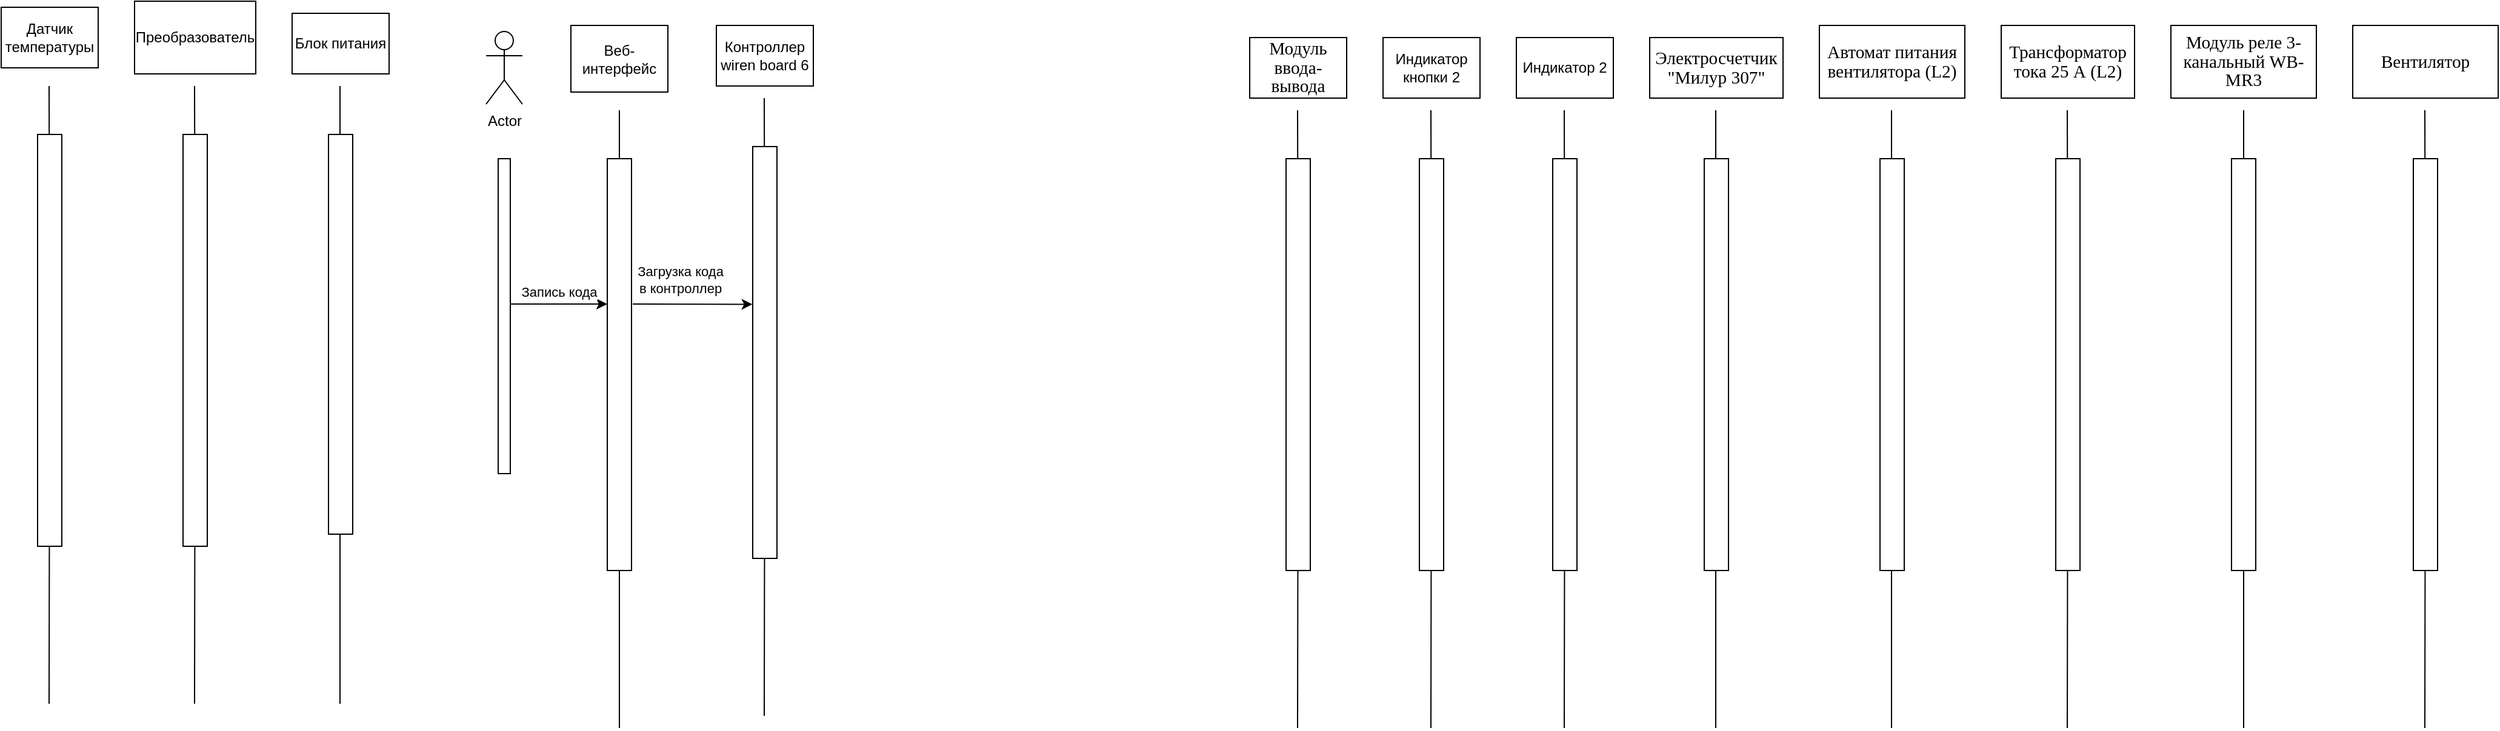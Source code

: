 <mxfile version="15.2.9" type="github">
  <diagram id="KK4vCECrZg8_5cVPXEZE" name="Page-1">
    <mxGraphModel dx="2635" dy="526" grid="1" gridSize="10" guides="1" tooltips="1" connect="1" arrows="1" fold="1" page="1" pageScale="1" pageWidth="1654" pageHeight="2336" math="0" shadow="0">
      <root>
        <mxCell id="0" />
        <mxCell id="1" parent="0" />
        <mxCell id="kdUZMOeOivJX-Wsksw9c-1" value="Actor" style="shape=umlActor;verticalLabelPosition=bottom;verticalAlign=top;html=1;outlineConnect=0;" vertex="1" parent="1">
          <mxGeometry x="-10" y="95" width="30" height="60" as="geometry" />
        </mxCell>
        <mxCell id="kdUZMOeOivJX-Wsksw9c-2" value="Датчик температуры" style="rounded=0;whiteSpace=wrap;html=1;" vertex="1" parent="1">
          <mxGeometry x="-410" y="75" width="80" height="50" as="geometry" />
        </mxCell>
        <mxCell id="kdUZMOeOivJX-Wsksw9c-3" value="Преобразователь" style="rounded=0;whiteSpace=wrap;html=1;" vertex="1" parent="1">
          <mxGeometry x="-300" y="70" width="100" height="60" as="geometry" />
        </mxCell>
        <mxCell id="kdUZMOeOivJX-Wsksw9c-4" value="Блок питания" style="rounded=0;whiteSpace=wrap;html=1;" vertex="1" parent="1">
          <mxGeometry x="-170" y="80" width="80" height="50" as="geometry" />
        </mxCell>
        <mxCell id="kdUZMOeOivJX-Wsksw9c-5" value="Контроллер wiren board 6" style="rounded=0;whiteSpace=wrap;html=1;" vertex="1" parent="1">
          <mxGeometry x="180" y="90" width="80" height="50" as="geometry" />
        </mxCell>
        <mxCell id="kdUZMOeOivJX-Wsksw9c-6" value="&lt;span style=&quot;font-size: 11pt ; line-height: 107% ; font-family: &amp;#34;times new roman&amp;#34; , serif&quot;&gt;Модуль ввода-вывода&lt;/span&gt;" style="rounded=0;whiteSpace=wrap;html=1;" vertex="1" parent="1">
          <mxGeometry x="620" y="100" width="80" height="50" as="geometry" />
        </mxCell>
        <mxCell id="kdUZMOeOivJX-Wsksw9c-7" value="Индикатор кнопки 2" style="rounded=0;whiteSpace=wrap;html=1;" vertex="1" parent="1">
          <mxGeometry x="730" y="100" width="80" height="50" as="geometry" />
        </mxCell>
        <mxCell id="kdUZMOeOivJX-Wsksw9c-8" value="Индикатор 2" style="rounded=0;whiteSpace=wrap;html=1;" vertex="1" parent="1">
          <mxGeometry x="840" y="100" width="80" height="50" as="geometry" />
        </mxCell>
        <mxCell id="kdUZMOeOivJX-Wsksw9c-9" value="&lt;span style=&quot;font-size: 11pt ; line-height: 107% ; font-family: &amp;#34;times new roman&amp;#34; , serif&quot;&gt;Электросчетчик &quot;Милур 307&quot;&lt;/span&gt;" style="rounded=0;whiteSpace=wrap;html=1;" vertex="1" parent="1">
          <mxGeometry x="950" y="100" width="110" height="50" as="geometry" />
        </mxCell>
        <mxCell id="kdUZMOeOivJX-Wsksw9c-10" value="&lt;span style=&quot;font-size: 11pt ; line-height: 107% ; font-family: &amp;#34;times new roman&amp;#34; , serif&quot;&gt;Автомат питания вентилятора (L2)&lt;/span&gt;" style="rounded=0;whiteSpace=wrap;html=1;" vertex="1" parent="1">
          <mxGeometry x="1090" y="90" width="120" height="60" as="geometry" />
        </mxCell>
        <mxCell id="kdUZMOeOivJX-Wsksw9c-11" value="&lt;span style=&quot;font-size: 11pt ; line-height: 107% ; font-family: &amp;#34;times new roman&amp;#34; , serif&quot;&gt;Трансформатор тока 25 А (L2)&lt;/span&gt;" style="rounded=0;whiteSpace=wrap;html=1;" vertex="1" parent="1">
          <mxGeometry x="1240" y="90" width="110" height="60" as="geometry" />
        </mxCell>
        <mxCell id="kdUZMOeOivJX-Wsksw9c-12" value="&lt;span style=&quot;font-size: 11pt ; line-height: 107% ; font-family: &amp;#34;times new roman&amp;#34; , serif&quot;&gt;Модуль реле 3-канальный WB-MR3&lt;/span&gt;" style="rounded=0;whiteSpace=wrap;html=1;" vertex="1" parent="1">
          <mxGeometry x="1380" y="90" width="120" height="60" as="geometry" />
        </mxCell>
        <mxCell id="kdUZMOeOivJX-Wsksw9c-13" value="&lt;span style=&quot;font-size: 11pt ; line-height: 107% ; font-family: &amp;#34;times new roman&amp;#34; , serif&quot;&gt;Вентилятор&lt;/span&gt;" style="rounded=0;whiteSpace=wrap;html=1;" vertex="1" parent="1">
          <mxGeometry x="1530" y="90" width="120" height="60" as="geometry" />
        </mxCell>
        <mxCell id="kdUZMOeOivJX-Wsksw9c-14" value="Веб-интерфейс" style="rounded=0;whiteSpace=wrap;html=1;" vertex="1" parent="1">
          <mxGeometry x="60" y="90" width="80" height="55" as="geometry" />
        </mxCell>
        <mxCell id="kdUZMOeOivJX-Wsksw9c-15" value="" style="rounded=0;whiteSpace=wrap;html=1;" vertex="1" parent="1">
          <mxGeometry y="200" width="10" height="260" as="geometry" />
        </mxCell>
        <mxCell id="kdUZMOeOivJX-Wsksw9c-16" value="" style="endArrow=none;html=1;" edge="1" parent="1">
          <mxGeometry width="50" height="50" relative="1" as="geometry">
            <mxPoint x="100" y="670" as="sourcePoint" />
            <mxPoint x="100" y="160" as="targetPoint" />
          </mxGeometry>
        </mxCell>
        <mxCell id="kdUZMOeOivJX-Wsksw9c-17" value="" style="endArrow=none;html=1;startArrow=none;" edge="1" parent="1" source="kdUZMOeOivJX-Wsksw9c-31">
          <mxGeometry width="50" height="50" relative="1" as="geometry">
            <mxPoint x="-370.5" y="650" as="sourcePoint" />
            <mxPoint x="-370.5" y="140" as="targetPoint" />
          </mxGeometry>
        </mxCell>
        <mxCell id="kdUZMOeOivJX-Wsksw9c-18" value="" style="endArrow=none;html=1;startArrow=none;" edge="1" parent="1" source="kdUZMOeOivJX-Wsksw9c-33">
          <mxGeometry width="50" height="50" relative="1" as="geometry">
            <mxPoint x="-250.5" y="650" as="sourcePoint" />
            <mxPoint x="-250.5" y="140" as="targetPoint" />
          </mxGeometry>
        </mxCell>
        <mxCell id="kdUZMOeOivJX-Wsksw9c-19" value="" style="endArrow=none;html=1;" edge="1" parent="1">
          <mxGeometry width="50" height="50" relative="1" as="geometry">
            <mxPoint x="-130.5" y="650" as="sourcePoint" />
            <mxPoint x="-130.5" y="140" as="targetPoint" />
          </mxGeometry>
        </mxCell>
        <mxCell id="kdUZMOeOivJX-Wsksw9c-20" value="" style="endArrow=none;html=1;startArrow=none;" edge="1" parent="1" source="kdUZMOeOivJX-Wsksw9c-36">
          <mxGeometry width="50" height="50" relative="1" as="geometry">
            <mxPoint x="219.5" y="660" as="sourcePoint" />
            <mxPoint x="219.5" y="150" as="targetPoint" />
          </mxGeometry>
        </mxCell>
        <mxCell id="kdUZMOeOivJX-Wsksw9c-21" value="" style="endArrow=none;html=1;startArrow=none;" edge="1" parent="1" source="kdUZMOeOivJX-Wsksw9c-38">
          <mxGeometry width="50" height="50" relative="1" as="geometry">
            <mxPoint x="659.5" y="670" as="sourcePoint" />
            <mxPoint x="659.5" y="160" as="targetPoint" />
          </mxGeometry>
        </mxCell>
        <mxCell id="kdUZMOeOivJX-Wsksw9c-22" value="" style="endArrow=none;html=1;startArrow=none;" edge="1" parent="1" source="kdUZMOeOivJX-Wsksw9c-40">
          <mxGeometry width="50" height="50" relative="1" as="geometry">
            <mxPoint x="769.5" y="670" as="sourcePoint" />
            <mxPoint x="769.5" y="160" as="targetPoint" />
          </mxGeometry>
        </mxCell>
        <mxCell id="kdUZMOeOivJX-Wsksw9c-23" value="" style="endArrow=none;html=1;startArrow=none;" edge="1" parent="1" source="kdUZMOeOivJX-Wsksw9c-42">
          <mxGeometry width="50" height="50" relative="1" as="geometry">
            <mxPoint x="879.5" y="670" as="sourcePoint" />
            <mxPoint x="879.5" y="160" as="targetPoint" />
          </mxGeometry>
        </mxCell>
        <mxCell id="kdUZMOeOivJX-Wsksw9c-24" value="" style="endArrow=none;html=1;" edge="1" parent="1">
          <mxGeometry width="50" height="50" relative="1" as="geometry">
            <mxPoint x="1004.5" y="670" as="sourcePoint" />
            <mxPoint x="1004.5" y="160" as="targetPoint" />
          </mxGeometry>
        </mxCell>
        <mxCell id="kdUZMOeOivJX-Wsksw9c-25" value="" style="endArrow=none;html=1;" edge="1" parent="1">
          <mxGeometry width="50" height="50" relative="1" as="geometry">
            <mxPoint x="1149.5" y="670" as="sourcePoint" />
            <mxPoint x="1149.5" y="160" as="targetPoint" />
          </mxGeometry>
        </mxCell>
        <mxCell id="kdUZMOeOivJX-Wsksw9c-26" value="" style="endArrow=none;html=1;startArrow=none;" edge="1" parent="1" source="kdUZMOeOivJX-Wsksw9c-46">
          <mxGeometry width="50" height="50" relative="1" as="geometry">
            <mxPoint x="1294.5" y="670" as="sourcePoint" />
            <mxPoint x="1294.5" y="160" as="targetPoint" />
          </mxGeometry>
        </mxCell>
        <mxCell id="kdUZMOeOivJX-Wsksw9c-27" value="" style="endArrow=none;html=1;" edge="1" parent="1">
          <mxGeometry width="50" height="50" relative="1" as="geometry">
            <mxPoint x="1440" y="670" as="sourcePoint" />
            <mxPoint x="1440" y="160" as="targetPoint" />
          </mxGeometry>
        </mxCell>
        <mxCell id="kdUZMOeOivJX-Wsksw9c-28" value="" style="endArrow=none;html=1;startArrow=none;" edge="1" parent="1" source="kdUZMOeOivJX-Wsksw9c-49">
          <mxGeometry width="50" height="50" relative="1" as="geometry">
            <mxPoint x="1589.5" y="670" as="sourcePoint" />
            <mxPoint x="1589.5" y="160" as="targetPoint" />
          </mxGeometry>
        </mxCell>
        <mxCell id="kdUZMOeOivJX-Wsksw9c-29" value="" style="rounded=0;whiteSpace=wrap;html=1;" vertex="1" parent="1">
          <mxGeometry x="90" y="200" width="20" height="340" as="geometry" />
        </mxCell>
        <mxCell id="kdUZMOeOivJX-Wsksw9c-31" value="" style="rounded=0;whiteSpace=wrap;html=1;" vertex="1" parent="1">
          <mxGeometry x="-380" y="180" width="20" height="340" as="geometry" />
        </mxCell>
        <mxCell id="kdUZMOeOivJX-Wsksw9c-32" value="" style="endArrow=none;html=1;" edge="1" parent="1" target="kdUZMOeOivJX-Wsksw9c-31">
          <mxGeometry width="50" height="50" relative="1" as="geometry">
            <mxPoint x="-370.5" y="650" as="sourcePoint" />
            <mxPoint x="-370.5" y="140" as="targetPoint" />
          </mxGeometry>
        </mxCell>
        <mxCell id="kdUZMOeOivJX-Wsksw9c-33" value="" style="rounded=0;whiteSpace=wrap;html=1;" vertex="1" parent="1">
          <mxGeometry x="-260" y="180" width="20" height="340" as="geometry" />
        </mxCell>
        <mxCell id="kdUZMOeOivJX-Wsksw9c-34" value="" style="endArrow=none;html=1;" edge="1" parent="1" target="kdUZMOeOivJX-Wsksw9c-33">
          <mxGeometry width="50" height="50" relative="1" as="geometry">
            <mxPoint x="-250.5" y="650" as="sourcePoint" />
            <mxPoint x="-250.5" y="140" as="targetPoint" />
          </mxGeometry>
        </mxCell>
        <mxCell id="kdUZMOeOivJX-Wsksw9c-35" value="" style="rounded=0;whiteSpace=wrap;html=1;" vertex="1" parent="1">
          <mxGeometry x="-140" y="180" width="20" height="330" as="geometry" />
        </mxCell>
        <mxCell id="kdUZMOeOivJX-Wsksw9c-36" value="" style="rounded=0;whiteSpace=wrap;html=1;" vertex="1" parent="1">
          <mxGeometry x="210" y="190" width="20" height="340" as="geometry" />
        </mxCell>
        <mxCell id="kdUZMOeOivJX-Wsksw9c-37" value="" style="endArrow=none;html=1;" edge="1" parent="1" target="kdUZMOeOivJX-Wsksw9c-36">
          <mxGeometry width="50" height="50" relative="1" as="geometry">
            <mxPoint x="219.5" y="660" as="sourcePoint" />
            <mxPoint x="219.5" y="150" as="targetPoint" />
          </mxGeometry>
        </mxCell>
        <mxCell id="kdUZMOeOivJX-Wsksw9c-38" value="" style="rounded=0;whiteSpace=wrap;html=1;" vertex="1" parent="1">
          <mxGeometry x="650" y="200" width="20" height="340" as="geometry" />
        </mxCell>
        <mxCell id="kdUZMOeOivJX-Wsksw9c-39" value="" style="endArrow=none;html=1;" edge="1" parent="1" target="kdUZMOeOivJX-Wsksw9c-38">
          <mxGeometry width="50" height="50" relative="1" as="geometry">
            <mxPoint x="659.5" y="670" as="sourcePoint" />
            <mxPoint x="659.5" y="160" as="targetPoint" />
          </mxGeometry>
        </mxCell>
        <mxCell id="kdUZMOeOivJX-Wsksw9c-40" value="" style="rounded=0;whiteSpace=wrap;html=1;" vertex="1" parent="1">
          <mxGeometry x="760" y="200" width="20" height="340" as="geometry" />
        </mxCell>
        <mxCell id="kdUZMOeOivJX-Wsksw9c-41" value="" style="endArrow=none;html=1;" edge="1" parent="1" target="kdUZMOeOivJX-Wsksw9c-40">
          <mxGeometry width="50" height="50" relative="1" as="geometry">
            <mxPoint x="769.5" y="670" as="sourcePoint" />
            <mxPoint x="769.5" y="160" as="targetPoint" />
          </mxGeometry>
        </mxCell>
        <mxCell id="kdUZMOeOivJX-Wsksw9c-42" value="" style="rounded=0;whiteSpace=wrap;html=1;" vertex="1" parent="1">
          <mxGeometry x="870" y="200" width="20" height="340" as="geometry" />
        </mxCell>
        <mxCell id="kdUZMOeOivJX-Wsksw9c-43" value="" style="endArrow=none;html=1;" edge="1" parent="1" target="kdUZMOeOivJX-Wsksw9c-42">
          <mxGeometry width="50" height="50" relative="1" as="geometry">
            <mxPoint x="879.5" y="670" as="sourcePoint" />
            <mxPoint x="879.5" y="160" as="targetPoint" />
          </mxGeometry>
        </mxCell>
        <mxCell id="kdUZMOeOivJX-Wsksw9c-44" value="" style="rounded=0;whiteSpace=wrap;html=1;" vertex="1" parent="1">
          <mxGeometry x="995" y="200" width="20" height="340" as="geometry" />
        </mxCell>
        <mxCell id="kdUZMOeOivJX-Wsksw9c-45" value="" style="rounded=0;whiteSpace=wrap;html=1;" vertex="1" parent="1">
          <mxGeometry x="1140" y="200" width="20" height="340" as="geometry" />
        </mxCell>
        <mxCell id="kdUZMOeOivJX-Wsksw9c-46" value="" style="rounded=0;whiteSpace=wrap;html=1;" vertex="1" parent="1">
          <mxGeometry x="1285" y="200" width="20" height="340" as="geometry" />
        </mxCell>
        <mxCell id="kdUZMOeOivJX-Wsksw9c-47" value="" style="endArrow=none;html=1;" edge="1" parent="1" target="kdUZMOeOivJX-Wsksw9c-46">
          <mxGeometry width="50" height="50" relative="1" as="geometry">
            <mxPoint x="1294.5" y="670" as="sourcePoint" />
            <mxPoint x="1294.5" y="160" as="targetPoint" />
          </mxGeometry>
        </mxCell>
        <mxCell id="kdUZMOeOivJX-Wsksw9c-48" value="" style="rounded=0;whiteSpace=wrap;html=1;" vertex="1" parent="1">
          <mxGeometry x="1430" y="200" width="20" height="340" as="geometry" />
        </mxCell>
        <mxCell id="kdUZMOeOivJX-Wsksw9c-49" value="" style="rounded=0;whiteSpace=wrap;html=1;" vertex="1" parent="1">
          <mxGeometry x="1580" y="200" width="20" height="340" as="geometry" />
        </mxCell>
        <mxCell id="kdUZMOeOivJX-Wsksw9c-50" value="" style="endArrow=none;html=1;" edge="1" parent="1" target="kdUZMOeOivJX-Wsksw9c-49">
          <mxGeometry width="50" height="50" relative="1" as="geometry">
            <mxPoint x="1589.5" y="670" as="sourcePoint" />
            <mxPoint x="1589.5" y="160" as="targetPoint" />
          </mxGeometry>
        </mxCell>
        <mxCell id="kdUZMOeOivJX-Wsksw9c-51" value="" style="endArrow=classic;html=1;" edge="1" parent="1">
          <mxGeometry width="50" height="50" relative="1" as="geometry">
            <mxPoint x="10" y="320" as="sourcePoint" />
            <mxPoint x="90" y="320" as="targetPoint" />
          </mxGeometry>
        </mxCell>
        <mxCell id="kdUZMOeOivJX-Wsksw9c-52" value="Запись кода" style="edgeLabel;html=1;align=center;verticalAlign=middle;resizable=0;points=[];" vertex="1" connectable="0" parent="kdUZMOeOivJX-Wsksw9c-51">
          <mxGeometry x="-0.425" y="-2" relative="1" as="geometry">
            <mxPoint x="17" y="-12" as="offset" />
          </mxGeometry>
        </mxCell>
        <mxCell id="kdUZMOeOivJX-Wsksw9c-55" value="" style="endArrow=classic;html=1;exitX=1.05;exitY=0.353;exitDx=0;exitDy=0;exitPerimeter=0;entryX=-0.009;entryY=0.383;entryDx=0;entryDy=0;entryPerimeter=0;" edge="1" parent="1" source="kdUZMOeOivJX-Wsksw9c-29" target="kdUZMOeOivJX-Wsksw9c-36">
          <mxGeometry width="50" height="50" relative="1" as="geometry">
            <mxPoint x="120" y="320" as="sourcePoint" />
            <mxPoint x="209" y="321" as="targetPoint" />
          </mxGeometry>
        </mxCell>
        <mxCell id="kdUZMOeOivJX-Wsksw9c-56" value="Загрузка кода &lt;br&gt;в контроллер" style="edgeLabel;html=1;align=center;verticalAlign=middle;resizable=0;points=[];" vertex="1" connectable="0" parent="kdUZMOeOivJX-Wsksw9c-55">
          <mxGeometry x="-0.493" y="-2" relative="1" as="geometry">
            <mxPoint x="14" y="-22" as="offset" />
          </mxGeometry>
        </mxCell>
      </root>
    </mxGraphModel>
  </diagram>
</mxfile>
